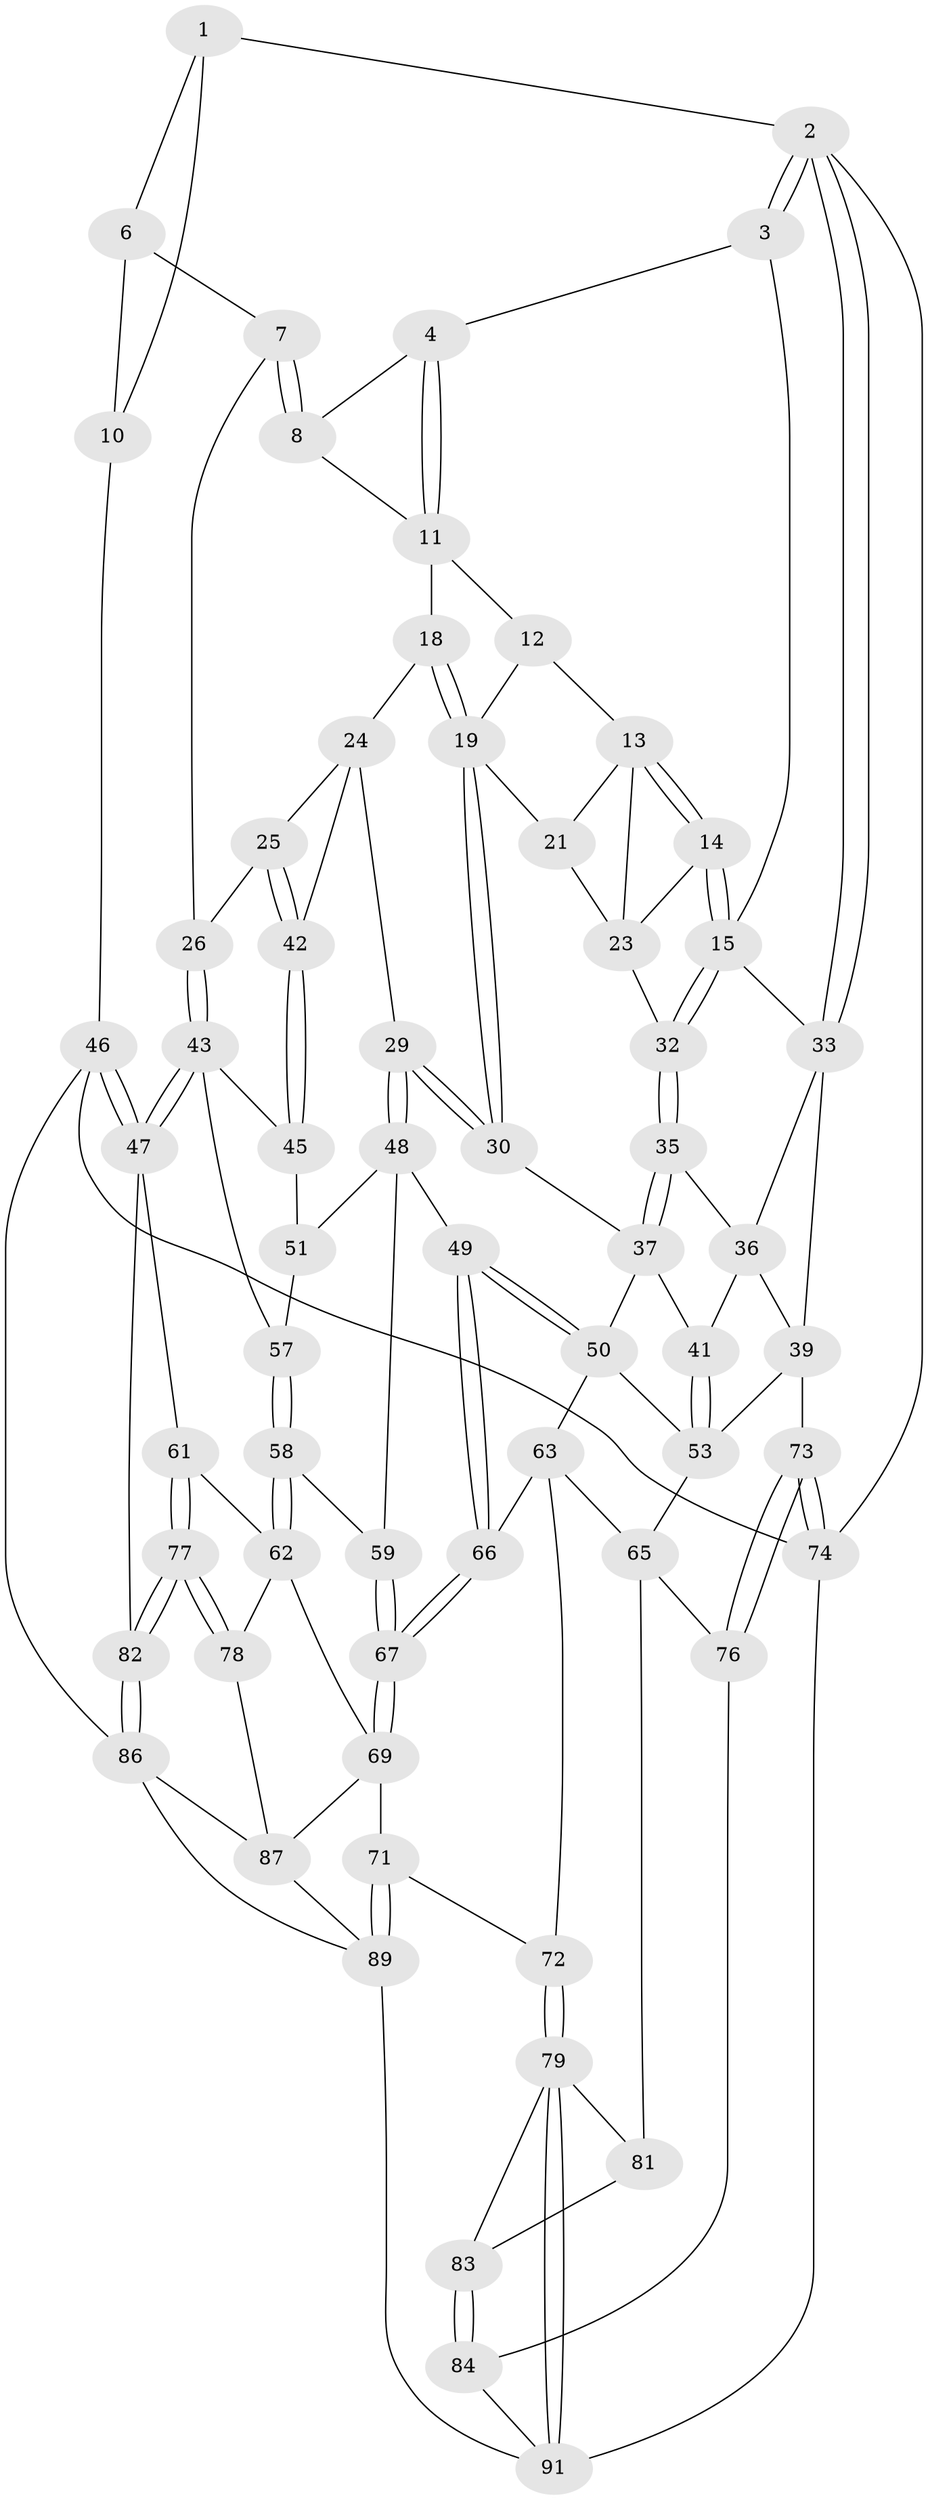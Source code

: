 // Generated by graph-tools (version 1.1) at 2025/52/02/27/25 19:52:42]
// undirected, 65 vertices, 147 edges
graph export_dot {
graph [start="1"]
  node [color=gray90,style=filled];
  1 [pos="+0.8583298301293351+0"];
  2 [pos="+0+0"];
  3 [pos="+0.11539962050603537+0"];
  4 [pos="+0.43824728089018106+0",super="+5"];
  6 [pos="+0.8926384846143993+0.05337580275665646",super="+9"];
  7 [pos="+0.7637436902728166+0.18273155658486984",super="+27"];
  8 [pos="+0.7612831982994338+0.17964962245548755"];
  10 [pos="+1+0.2687774577973548"];
  11 [pos="+0.43457261948582926+0",super="+17"];
  12 [pos="+0.40662301021635056+0"];
  13 [pos="+0.402394479787363+0",super="+22"];
  14 [pos="+0.13464090648069657+0.19206060056064353"];
  15 [pos="+0.12327797470226147+0.19492258663305548",super="+16"];
  18 [pos="+0.5283755690935079+0.1562053491371135"];
  19 [pos="+0.4496117740981951+0.3124816045712012",super="+20"];
  21 [pos="+0.3451045106988043+0.2733170521815456"];
  23 [pos="+0.23403537603934718+0.2104995454172779",super="+31"];
  24 [pos="+0.5591621646248587+0.19093045310918977",super="+28"];
  25 [pos="+0.7110256867020162+0.31094982398635984"];
  26 [pos="+0.7558870273226117+0.29948929078050945"];
  29 [pos="+0.5140399857689487+0.3986685673425647"];
  30 [pos="+0.4943023738735788+0.3879909708576807"];
  32 [pos="+0.29465952011850005+0.32215912390412527"];
  33 [pos="+0+0.34397327685352086",super="+34"];
  35 [pos="+0.27621567359723675+0.3598407464437591"];
  36 [pos="+0.22030742487707908+0.3713321786233554",super="+38"];
  37 [pos="+0.33975617037415395+0.44175446527390316",super="+40"];
  39 [pos="+0+0.5083677143374573",super="+55"];
  41 [pos="+0.20566881168245066+0.4866784191487546"];
  42 [pos="+0.5823471493121218+0.39821820169037936"];
  43 [pos="+0.8562828826592288+0.542052688697806",super="+44"];
  45 [pos="+0.596568209976607+0.42968210978505883"];
  46 [pos="+1+0.6376542160996095",super="+85"];
  47 [pos="+1+0.6402535989501769",super="+60"];
  48 [pos="+0.49702029238721745+0.4604341923856256",super="+52"];
  49 [pos="+0.3812606835076933+0.5969466242707306"];
  50 [pos="+0.3291373373449098+0.5478644649726591",super="+56"];
  51 [pos="+0.6140371451893248+0.5732690608552274"];
  53 [pos="+0.19511472644716682+0.6120884421846784",super="+54"];
  57 [pos="+0.7198797107021581+0.5867830729991398"];
  58 [pos="+0.6812117507297932+0.6882087071190143"];
  59 [pos="+0.5346802826121776+0.654420721346501"];
  61 [pos="+0.7617010643973816+0.7760421595009239"];
  62 [pos="+0.704915481152849+0.7422601294382482",super="+68"];
  63 [pos="+0.2871175416407629+0.7375962826388897",super="+64"];
  65 [pos="+0.11856641878608516+0.7732078885468981",super="+75"];
  66 [pos="+0.4086550771548812+0.6733381955432546"];
  67 [pos="+0.47939479595757656+0.7028989651519384"];
  69 [pos="+0.5161169782412188+0.8144740017644738",super="+70"];
  71 [pos="+0.3414739617145404+0.8963111716379887"];
  72 [pos="+0.29346899847523583+0.8853003436968542"];
  73 [pos="+0+0.9999832580316502"];
  74 [pos="+0+1"];
  76 [pos="+0.08260406514948403+0.844295603232258"];
  77 [pos="+0.7115063198806467+0.9110255946126019"];
  78 [pos="+0.6497228641976688+0.9025753221531936"];
  79 [pos="+0.261755365969741+0.9222718986193512",super="+80"];
  81 [pos="+0.11144483269233528+0.8365956513319948"];
  82 [pos="+0.8192893950197283+1"];
  83 [pos="+0.14590978281463116+0.9257181520157227"];
  84 [pos="+0.06409838853039775+1"];
  86 [pos="+0.91747831291979+1",super="+90"];
  87 [pos="+0.6194702309562387+0.9456057068681935",super="+88"];
  89 [pos="+0.4663671444324068+1",super="+93"];
  91 [pos="+0.18243120580054278+1",super="+92"];
  1 -- 2;
  1 -- 6;
  1 -- 10;
  2 -- 3;
  2 -- 3;
  2 -- 33;
  2 -- 33;
  2 -- 74;
  3 -- 4;
  3 -- 15;
  4 -- 11;
  4 -- 11;
  4 -- 8;
  6 -- 7 [weight=2];
  6 -- 10;
  7 -- 8;
  7 -- 8;
  7 -- 26;
  8 -- 11;
  10 -- 46 [weight=2];
  11 -- 12;
  11 -- 18;
  12 -- 13;
  12 -- 19;
  13 -- 14;
  13 -- 14;
  13 -- 21;
  13 -- 23;
  14 -- 15;
  14 -- 15;
  14 -- 23;
  15 -- 32;
  15 -- 32;
  15 -- 33;
  18 -- 19;
  18 -- 19;
  18 -- 24;
  19 -- 30;
  19 -- 30;
  19 -- 21;
  21 -- 23;
  23 -- 32;
  24 -- 25;
  24 -- 42;
  24 -- 29;
  25 -- 26;
  25 -- 42;
  25 -- 42;
  26 -- 43;
  26 -- 43;
  29 -- 30;
  29 -- 30;
  29 -- 48;
  29 -- 48;
  30 -- 37;
  32 -- 35;
  32 -- 35;
  33 -- 39;
  33 -- 36;
  35 -- 36;
  35 -- 37;
  35 -- 37;
  36 -- 41;
  36 -- 39;
  37 -- 41;
  37 -- 50;
  39 -- 73;
  39 -- 53;
  41 -- 53;
  41 -- 53;
  42 -- 45;
  42 -- 45;
  43 -- 47;
  43 -- 47;
  43 -- 57;
  43 -- 45;
  45 -- 51;
  46 -- 47;
  46 -- 47;
  46 -- 86;
  46 -- 74;
  47 -- 82;
  47 -- 61;
  48 -- 49;
  48 -- 59;
  48 -- 51;
  49 -- 50;
  49 -- 50;
  49 -- 66;
  49 -- 66;
  50 -- 53;
  50 -- 63;
  51 -- 57;
  53 -- 65;
  57 -- 58;
  57 -- 58;
  58 -- 59;
  58 -- 62;
  58 -- 62;
  59 -- 67;
  59 -- 67;
  61 -- 62;
  61 -- 77;
  61 -- 77;
  62 -- 78;
  62 -- 69;
  63 -- 66;
  63 -- 72;
  63 -- 65;
  65 -- 81;
  65 -- 76;
  66 -- 67;
  66 -- 67;
  67 -- 69;
  67 -- 69;
  69 -- 71;
  69 -- 87;
  71 -- 72;
  71 -- 89;
  71 -- 89;
  72 -- 79;
  72 -- 79;
  73 -- 74;
  73 -- 74;
  73 -- 76;
  73 -- 76;
  74 -- 91;
  76 -- 84;
  77 -- 78;
  77 -- 78;
  77 -- 82;
  77 -- 82;
  78 -- 87;
  79 -- 91;
  79 -- 91;
  79 -- 81;
  79 -- 83;
  81 -- 83;
  82 -- 86;
  82 -- 86;
  83 -- 84;
  83 -- 84;
  84 -- 91;
  86 -- 87;
  86 -- 89;
  87 -- 89;
  89 -- 91;
}
